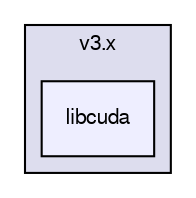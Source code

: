 digraph G {
  bgcolor=transparent;
  compound=true
  node [ fontsize="10", fontname="FreeSans"];
  edge [ labelfontsize="10", labelfontname="FreeSans"];
  subgraph clusterdir_c934b74ccb33d6b9bfd1e576787940d8 {
    graph [ bgcolor="#ddddee", pencolor="black", label="v3.x" fontname="FreeSans", fontsize="10", URL="dir_c934b74ccb33d6b9bfd1e576787940d8.html"]
  dir_95d0423fe277ae8520a93e2bdea567e3 [shape=box, label="libcuda", style="filled", fillcolor="#eeeeff", pencolor="black", URL="dir_95d0423fe277ae8520a93e2bdea567e3.html"];
  }
}
